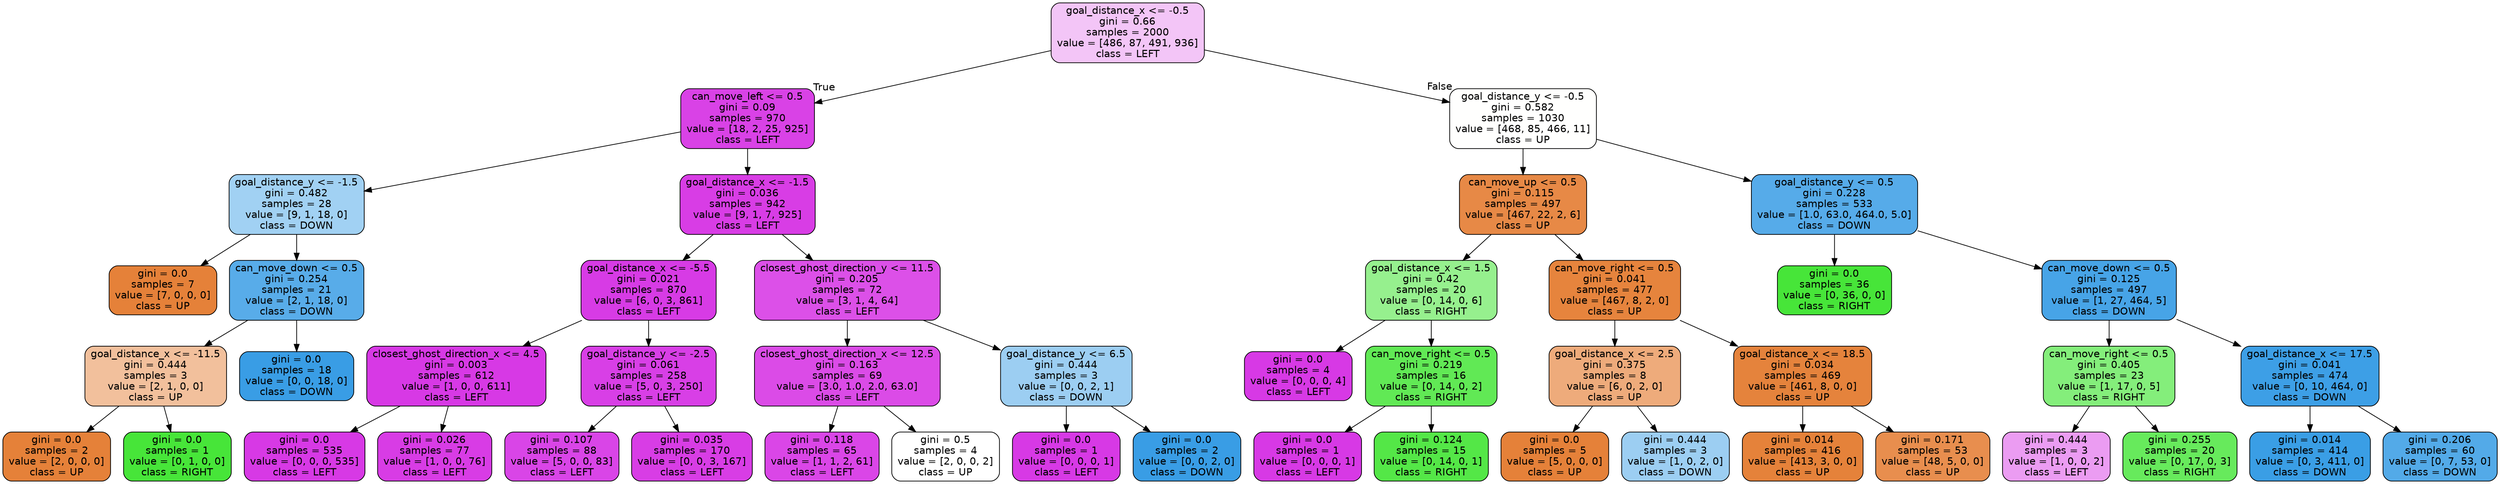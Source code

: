 digraph Tree {
node [shape=box, style="filled, rounded", color="black", fontname="helvetica"] ;
edge [fontname="helvetica"] ;
0 [label="goal_distance_x <= -0.5\ngini = 0.66\nsamples = 2000\nvalue = [486, 87, 491, 936]\nclass = LEFT", fillcolor="#f3c5f7"] ;
1 [label="can_move_left <= 0.5\ngini = 0.09\nsamples = 970\nvalue = [18, 2, 25, 925]\nclass = LEFT", fillcolor="#d942e6"] ;
0 -> 1 [labeldistance=2.5, labelangle=45, headlabel="True"] ;
2 [label="goal_distance_y <= -1.5\ngini = 0.482\nsamples = 28\nvalue = [9, 1, 18, 0]\nclass = DOWN", fillcolor="#a1d1f3"] ;
1 -> 2 ;
3 [label="gini = 0.0\nsamples = 7\nvalue = [7, 0, 0, 0]\nclass = UP", fillcolor="#e58139"] ;
2 -> 3 ;
4 [label="can_move_down <= 0.5\ngini = 0.254\nsamples = 21\nvalue = [2, 1, 18, 0]\nclass = DOWN", fillcolor="#58ace9"] ;
2 -> 4 ;
5 [label="goal_distance_x <= -11.5\ngini = 0.444\nsamples = 3\nvalue = [2, 1, 0, 0]\nclass = UP", fillcolor="#f2c09c"] ;
4 -> 5 ;
6 [label="gini = 0.0\nsamples = 2\nvalue = [2, 0, 0, 0]\nclass = UP", fillcolor="#e58139"] ;
5 -> 6 ;
7 [label="gini = 0.0\nsamples = 1\nvalue = [0, 1, 0, 0]\nclass = RIGHT", fillcolor="#47e539"] ;
5 -> 7 ;
8 [label="gini = 0.0\nsamples = 18\nvalue = [0, 0, 18, 0]\nclass = DOWN", fillcolor="#399de5"] ;
4 -> 8 ;
9 [label="goal_distance_x <= -1.5\ngini = 0.036\nsamples = 942\nvalue = [9, 1, 7, 925]\nclass = LEFT", fillcolor="#d83de5"] ;
1 -> 9 ;
10 [label="goal_distance_x <= -5.5\ngini = 0.021\nsamples = 870\nvalue = [6, 0, 3, 861]\nclass = LEFT", fillcolor="#d73be5"] ;
9 -> 10 ;
11 [label="closest_ghost_direction_x <= 4.5\ngini = 0.003\nsamples = 612\nvalue = [1, 0, 0, 611]\nclass = LEFT", fillcolor="#d739e5"] ;
10 -> 11 ;
12 [label="gini = 0.0\nsamples = 535\nvalue = [0, 0, 0, 535]\nclass = LEFT", fillcolor="#d739e5"] ;
11 -> 12 ;
13 [label="gini = 0.026\nsamples = 77\nvalue = [1, 0, 0, 76]\nclass = LEFT", fillcolor="#d83ce5"] ;
11 -> 13 ;
14 [label="goal_distance_y <= -2.5\ngini = 0.061\nsamples = 258\nvalue = [5, 0, 3, 250]\nclass = LEFT", fillcolor="#d83fe6"] ;
10 -> 14 ;
15 [label="gini = 0.107\nsamples = 88\nvalue = [5, 0, 0, 83]\nclass = LEFT", fillcolor="#d945e7"] ;
14 -> 15 ;
16 [label="gini = 0.035\nsamples = 170\nvalue = [0, 0, 3, 167]\nclass = LEFT", fillcolor="#d83de5"] ;
14 -> 16 ;
17 [label="closest_ghost_direction_y <= 11.5\ngini = 0.205\nsamples = 72\nvalue = [3, 1, 4, 64]\nclass = LEFT", fillcolor="#dc50e8"] ;
9 -> 17 ;
18 [label="closest_ghost_direction_x <= 12.5\ngini = 0.163\nsamples = 69\nvalue = [3.0, 1.0, 2.0, 63.0]\nclass = LEFT", fillcolor="#db4be7"] ;
17 -> 18 ;
19 [label="gini = 0.118\nsamples = 65\nvalue = [1, 1, 2, 61]\nclass = LEFT", fillcolor="#da46e7"] ;
18 -> 19 ;
20 [label="gini = 0.5\nsamples = 4\nvalue = [2, 0, 0, 2]\nclass = UP", fillcolor="#ffffff"] ;
18 -> 20 ;
21 [label="goal_distance_y <= 6.5\ngini = 0.444\nsamples = 3\nvalue = [0, 0, 2, 1]\nclass = DOWN", fillcolor="#9ccef2"] ;
17 -> 21 ;
22 [label="gini = 0.0\nsamples = 1\nvalue = [0, 0, 0, 1]\nclass = LEFT", fillcolor="#d739e5"] ;
21 -> 22 ;
23 [label="gini = 0.0\nsamples = 2\nvalue = [0, 0, 2, 0]\nclass = DOWN", fillcolor="#399de5"] ;
21 -> 23 ;
24 [label="goal_distance_y <= -0.5\ngini = 0.582\nsamples = 1030\nvalue = [468, 85, 466, 11]\nclass = UP", fillcolor="#fffffe"] ;
0 -> 24 [labeldistance=2.5, labelangle=-45, headlabel="False"] ;
25 [label="can_move_up <= 0.5\ngini = 0.115\nsamples = 497\nvalue = [467, 22, 2, 6]\nclass = UP", fillcolor="#e78946"] ;
24 -> 25 ;
26 [label="goal_distance_x <= 1.5\ngini = 0.42\nsamples = 20\nvalue = [0, 14, 0, 6]\nclass = RIGHT", fillcolor="#96f08e"] ;
25 -> 26 ;
27 [label="gini = 0.0\nsamples = 4\nvalue = [0, 0, 0, 4]\nclass = LEFT", fillcolor="#d739e5"] ;
26 -> 27 ;
28 [label="can_move_right <= 0.5\ngini = 0.219\nsamples = 16\nvalue = [0, 14, 0, 2]\nclass = RIGHT", fillcolor="#61e955"] ;
26 -> 28 ;
29 [label="gini = 0.0\nsamples = 1\nvalue = [0, 0, 0, 1]\nclass = LEFT", fillcolor="#d739e5"] ;
28 -> 29 ;
30 [label="gini = 0.124\nsamples = 15\nvalue = [0, 14, 0, 1]\nclass = RIGHT", fillcolor="#54e747"] ;
28 -> 30 ;
31 [label="can_move_right <= 0.5\ngini = 0.041\nsamples = 477\nvalue = [467, 8, 2, 0]\nclass = UP", fillcolor="#e6843d"] ;
25 -> 31 ;
32 [label="goal_distance_x <= 2.5\ngini = 0.375\nsamples = 8\nvalue = [6, 0, 2, 0]\nclass = UP", fillcolor="#eeab7b"] ;
31 -> 32 ;
33 [label="gini = 0.0\nsamples = 5\nvalue = [5, 0, 0, 0]\nclass = UP", fillcolor="#e58139"] ;
32 -> 33 ;
34 [label="gini = 0.444\nsamples = 3\nvalue = [1, 0, 2, 0]\nclass = DOWN", fillcolor="#9ccef2"] ;
32 -> 34 ;
35 [label="goal_distance_x <= 18.5\ngini = 0.034\nsamples = 469\nvalue = [461, 8, 0, 0]\nclass = UP", fillcolor="#e5833c"] ;
31 -> 35 ;
36 [label="gini = 0.014\nsamples = 416\nvalue = [413, 3, 0, 0]\nclass = UP", fillcolor="#e5823a"] ;
35 -> 36 ;
37 [label="gini = 0.171\nsamples = 53\nvalue = [48, 5, 0, 0]\nclass = UP", fillcolor="#e88e4e"] ;
35 -> 37 ;
38 [label="goal_distance_y <= 0.5\ngini = 0.228\nsamples = 533\nvalue = [1.0, 63.0, 464.0, 5.0]\nclass = DOWN", fillcolor="#56abe9"] ;
24 -> 38 ;
39 [label="gini = 0.0\nsamples = 36\nvalue = [0, 36, 0, 0]\nclass = RIGHT", fillcolor="#47e539"] ;
38 -> 39 ;
40 [label="can_move_down <= 0.5\ngini = 0.125\nsamples = 497\nvalue = [1, 27, 464, 5]\nclass = DOWN", fillcolor="#47a4e7"] ;
38 -> 40 ;
41 [label="can_move_right <= 0.5\ngini = 0.405\nsamples = 23\nvalue = [1, 17, 0, 5]\nclass = RIGHT", fillcolor="#84ee7b"] ;
40 -> 41 ;
42 [label="gini = 0.444\nsamples = 3\nvalue = [1, 0, 0, 2]\nclass = LEFT", fillcolor="#eb9cf2"] ;
41 -> 42 ;
43 [label="gini = 0.255\nsamples = 20\nvalue = [0, 17, 0, 3]\nclass = RIGHT", fillcolor="#67ea5c"] ;
41 -> 43 ;
44 [label="goal_distance_x <= 17.5\ngini = 0.041\nsamples = 474\nvalue = [0, 10, 464, 0]\nclass = DOWN", fillcolor="#3d9fe6"] ;
40 -> 44 ;
45 [label="gini = 0.014\nsamples = 414\nvalue = [0, 3, 411, 0]\nclass = DOWN", fillcolor="#3a9ee5"] ;
44 -> 45 ;
46 [label="gini = 0.206\nsamples = 60\nvalue = [0, 7, 53, 0]\nclass = DOWN", fillcolor="#53aae8"] ;
44 -> 46 ;
}
